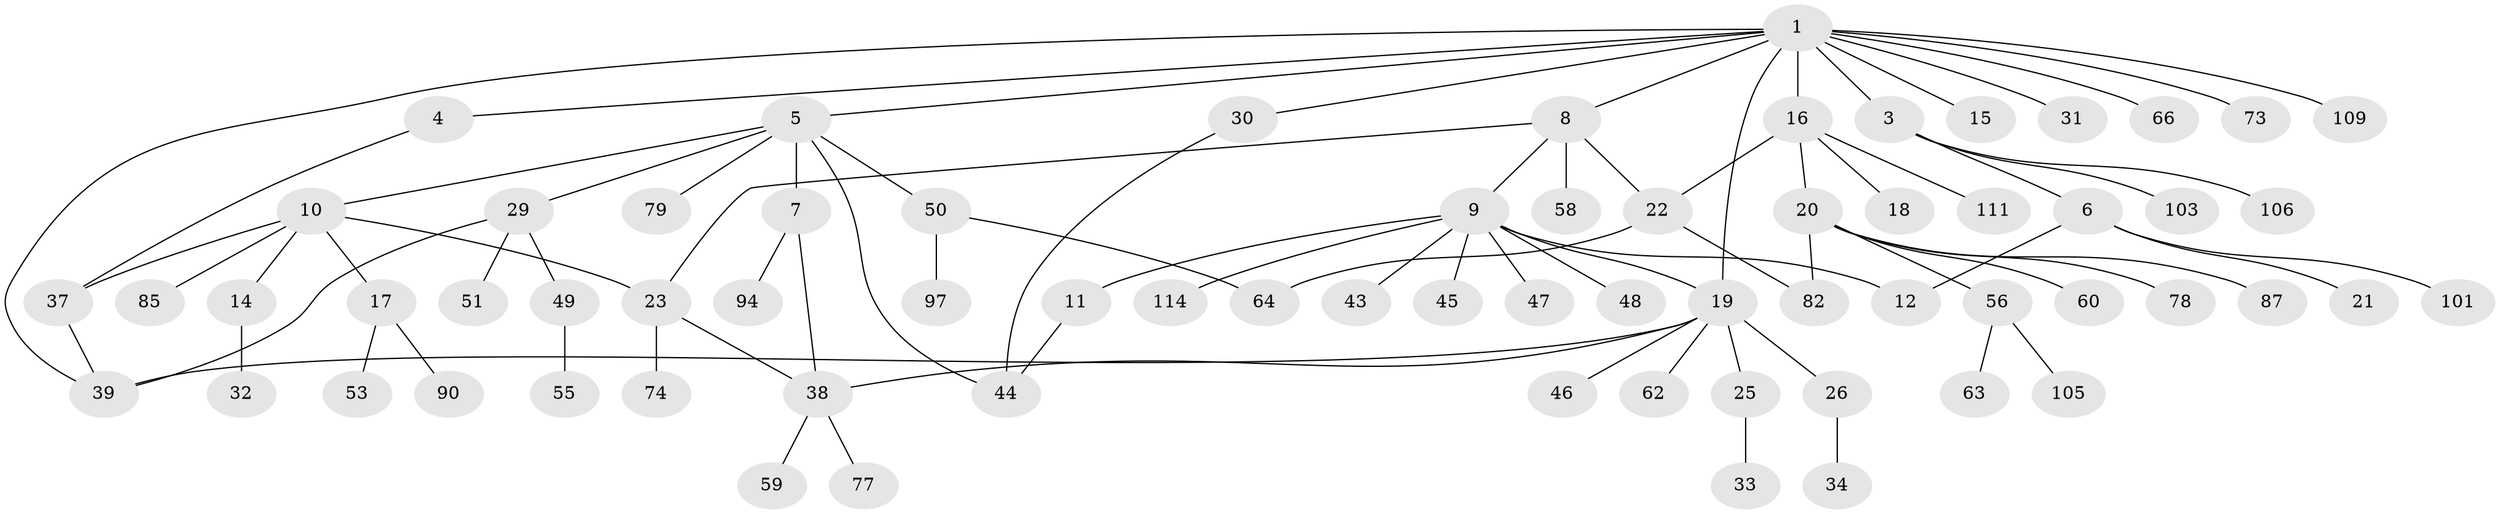 // original degree distribution, {7: 0.017391304347826087, 8: 0.008695652173913044, 5: 0.0782608695652174, 2: 0.26956521739130435, 4: 0.06086956521739131, 3: 0.11304347826086956, 9: 0.008695652173913044, 1: 0.4434782608695652}
// Generated by graph-tools (version 1.1) at 2025/17/03/04/25 18:17:08]
// undirected, 69 vertices, 82 edges
graph export_dot {
graph [start="1"]
  node [color=gray90,style=filled];
  1 [super="+2"];
  3 [super="+95"];
  4;
  5;
  6 [super="+13"];
  7;
  8;
  9;
  10 [super="+28"];
  11;
  12 [super="+40"];
  14 [super="+54+36+72"];
  15;
  16 [super="+41"];
  17;
  18;
  19 [super="+92+24+57+35"];
  20 [super="+27"];
  21;
  22 [super="+61"];
  23 [super="+42"];
  25;
  26 [super="+67"];
  29;
  30;
  31;
  32;
  33;
  34;
  37 [super="+69"];
  38;
  39;
  43;
  44 [super="+89"];
  45;
  46;
  47;
  48 [super="+75"];
  49;
  50 [super="+52"];
  51 [super="+80"];
  53;
  55 [super="+84"];
  56 [super="+76"];
  58;
  59;
  60 [super="+108+81"];
  62;
  63;
  64;
  66;
  73;
  74;
  77;
  78;
  79;
  82 [super="+91"];
  85;
  87;
  90 [super="+115"];
  94;
  97;
  101 [super="+110"];
  103;
  105;
  106;
  109;
  111;
  114;
  1 -- 15;
  1 -- 30;
  1 -- 39;
  1 -- 66;
  1 -- 73;
  1 -- 109;
  1 -- 3;
  1 -- 4;
  1 -- 5;
  1 -- 8;
  1 -- 16;
  1 -- 19;
  1 -- 31;
  3 -- 6;
  3 -- 103;
  3 -- 106;
  4 -- 37;
  5 -- 7;
  5 -- 10;
  5 -- 29;
  5 -- 44;
  5 -- 50;
  5 -- 79;
  6 -- 101;
  6 -- 21;
  6 -- 12;
  7 -- 38;
  7 -- 94;
  8 -- 9;
  8 -- 22;
  8 -- 23;
  8 -- 58;
  9 -- 11;
  9 -- 12;
  9 -- 19;
  9 -- 43;
  9 -- 45;
  9 -- 47;
  9 -- 48;
  9 -- 114;
  10 -- 14;
  10 -- 17;
  10 -- 37;
  10 -- 85;
  10 -- 23;
  11 -- 44;
  14 -- 32;
  16 -- 18;
  16 -- 20;
  16 -- 111;
  16 -- 22;
  17 -- 53;
  17 -- 90;
  19 -- 39;
  19 -- 46;
  19 -- 25;
  19 -- 26;
  19 -- 62;
  19 -- 38;
  20 -- 60;
  20 -- 78;
  20 -- 82;
  20 -- 56;
  20 -- 87;
  22 -- 82;
  22 -- 64;
  23 -- 74;
  23 -- 38;
  25 -- 33;
  26 -- 34;
  29 -- 49;
  29 -- 51;
  29 -- 39;
  30 -- 44;
  37 -- 39;
  38 -- 59;
  38 -- 77;
  49 -- 55;
  50 -- 64;
  50 -- 97;
  56 -- 63;
  56 -- 105;
}
